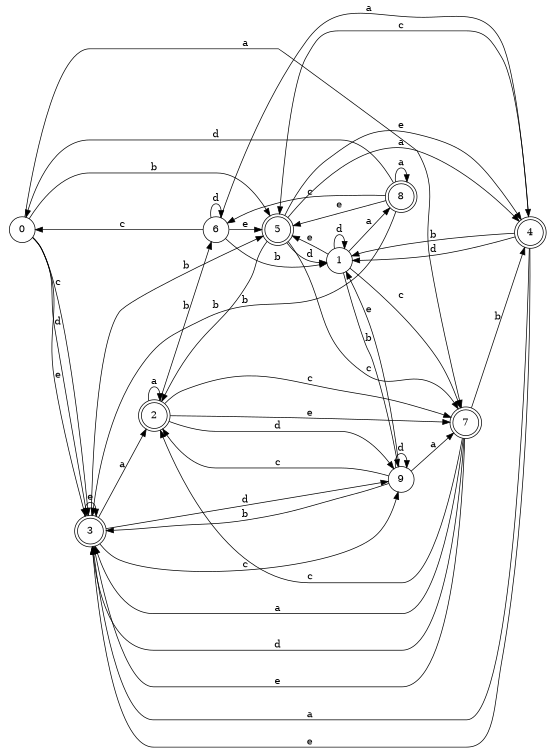 digraph n8_6 {
__start0 [label="" shape="none"];

rankdir=LR;
size="8,5";

s0 [style="filled", color="black", fillcolor="white" shape="circle", label="0"];
s1 [style="filled", color="black", fillcolor="white" shape="circle", label="1"];
s2 [style="rounded,filled", color="black", fillcolor="white" shape="doublecircle", label="2"];
s3 [style="rounded,filled", color="black", fillcolor="white" shape="doublecircle", label="3"];
s4 [style="rounded,filled", color="black", fillcolor="white" shape="doublecircle", label="4"];
s5 [style="rounded,filled", color="black", fillcolor="white" shape="doublecircle", label="5"];
s6 [style="filled", color="black", fillcolor="white" shape="circle", label="6"];
s7 [style="rounded,filled", color="black", fillcolor="white" shape="doublecircle", label="7"];
s8 [style="rounded,filled", color="black", fillcolor="white" shape="doublecircle", label="8"];
s9 [style="filled", color="black", fillcolor="white" shape="circle", label="9"];
s0 -> s7 [label="a"];
s0 -> s5 [label="b"];
s0 -> s3 [label="c"];
s0 -> s3 [label="d"];
s0 -> s3 [label="e"];
s1 -> s8 [label="a"];
s1 -> s9 [label="b"];
s1 -> s7 [label="c"];
s1 -> s1 [label="d"];
s1 -> s5 [label="e"];
s2 -> s2 [label="a"];
s2 -> s6 [label="b"];
s2 -> s7 [label="c"];
s2 -> s9 [label="d"];
s2 -> s7 [label="e"];
s3 -> s2 [label="a"];
s3 -> s5 [label="b"];
s3 -> s9 [label="c"];
s3 -> s9 [label="d"];
s3 -> s3 [label="e"];
s4 -> s3 [label="a"];
s4 -> s1 [label="b"];
s4 -> s5 [label="c"];
s4 -> s1 [label="d"];
s4 -> s3 [label="e"];
s5 -> s4 [label="a"];
s5 -> s2 [label="b"];
s5 -> s7 [label="c"];
s5 -> s1 [label="d"];
s5 -> s4 [label="e"];
s6 -> s4 [label="a"];
s6 -> s1 [label="b"];
s6 -> s0 [label="c"];
s6 -> s6 [label="d"];
s6 -> s5 [label="e"];
s7 -> s3 [label="a"];
s7 -> s4 [label="b"];
s7 -> s2 [label="c"];
s7 -> s3 [label="d"];
s7 -> s3 [label="e"];
s8 -> s8 [label="a"];
s8 -> s3 [label="b"];
s8 -> s6 [label="c"];
s8 -> s0 [label="d"];
s8 -> s5 [label="e"];
s9 -> s7 [label="a"];
s9 -> s3 [label="b"];
s9 -> s2 [label="c"];
s9 -> s9 [label="d"];
s9 -> s1 [label="e"];

}